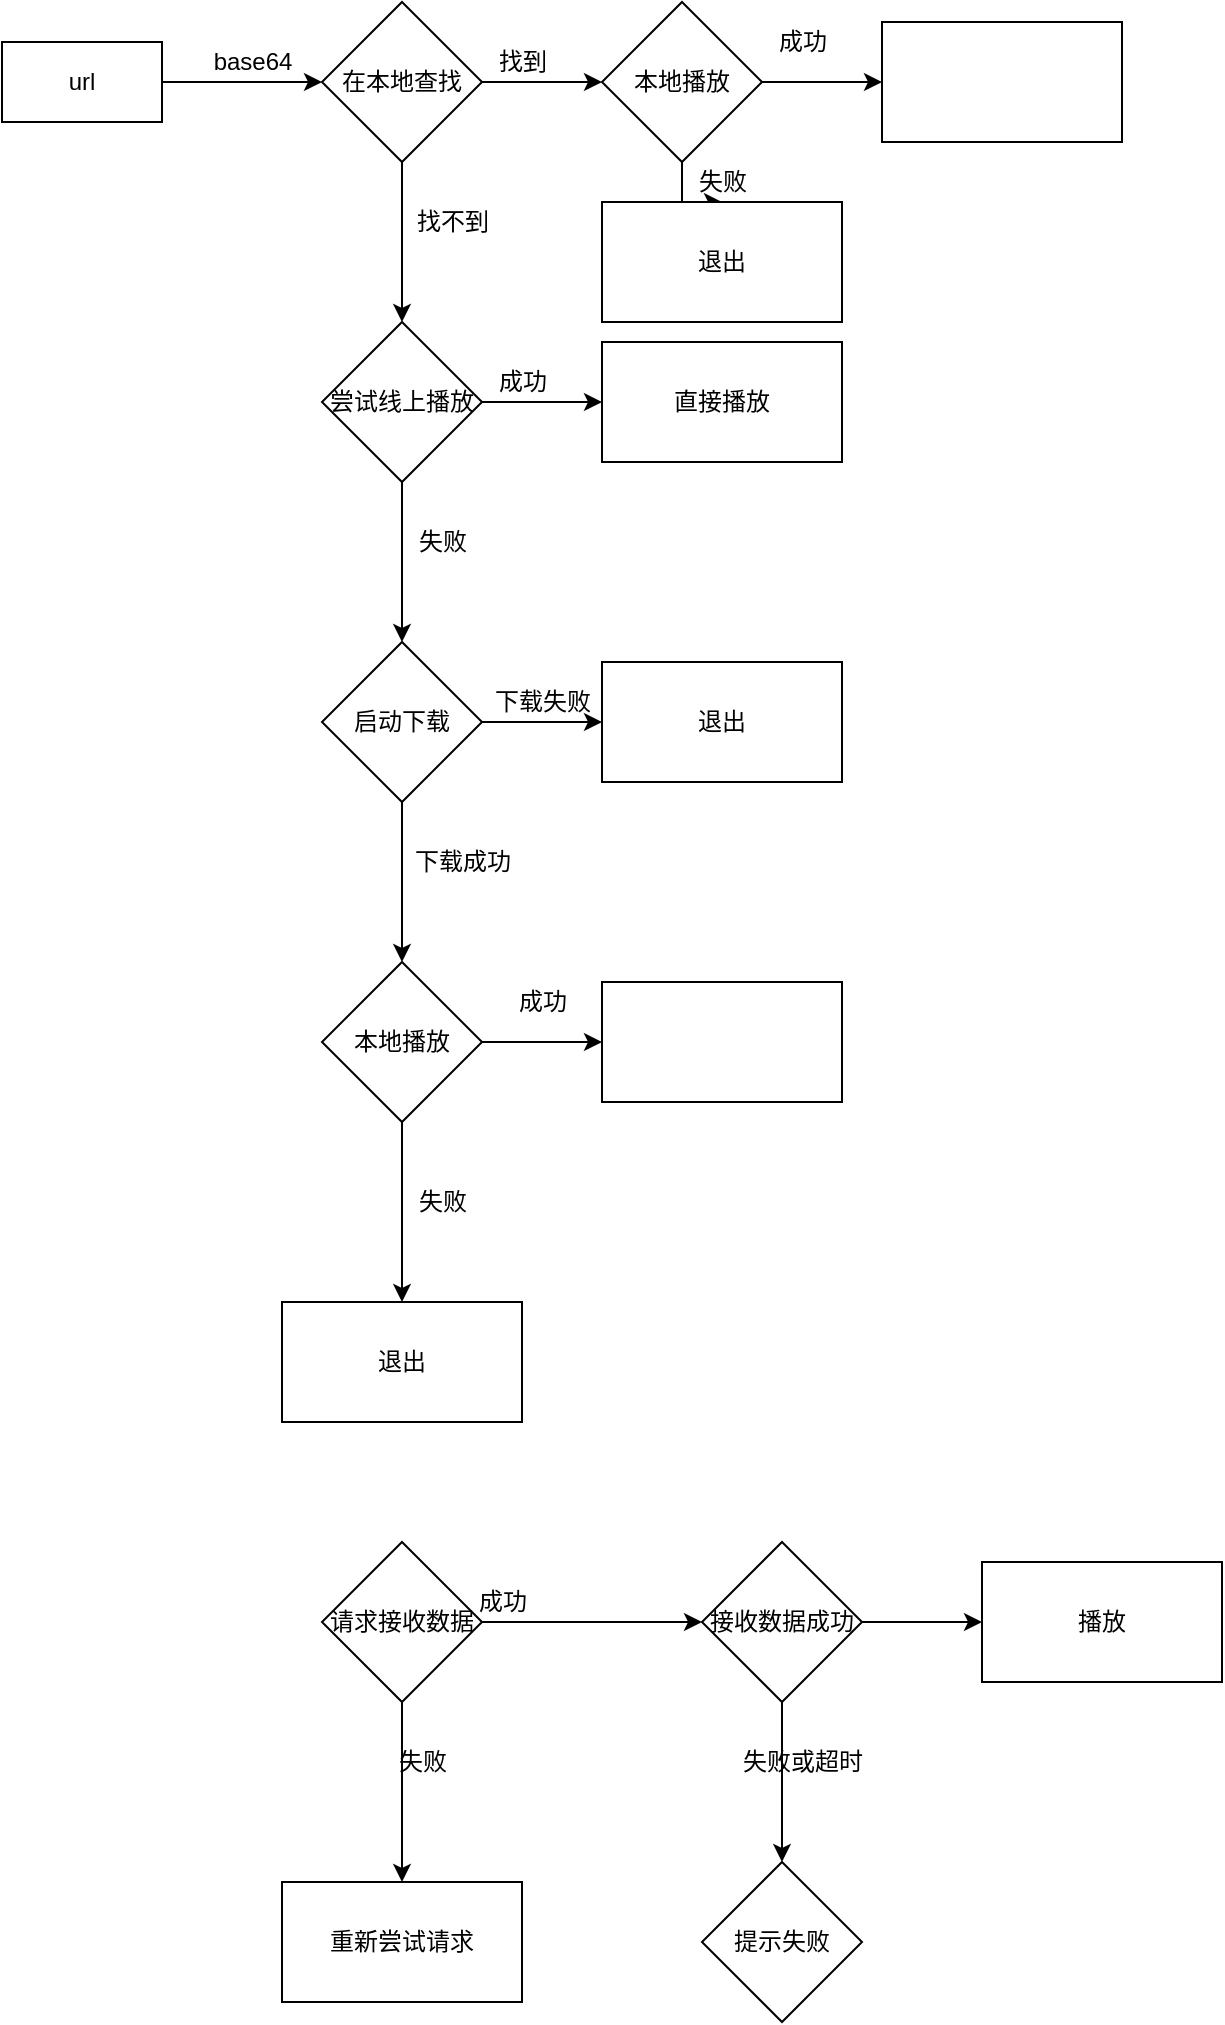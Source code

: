 <mxfile version="15.8.2" type="github"><diagram id="Hf_ru1PVpjwWuXoDaYFy" name="Page-1"><mxGraphModel dx="1422" dy="762" grid="1" gridSize="10" guides="1" tooltips="1" connect="1" arrows="1" fold="1" page="1" pageScale="1" pageWidth="827" pageHeight="1169" math="0" shadow="0"><root><mxCell id="0"/><mxCell id="1" parent="0"/><mxCell id="k0kPynywzXj8t60qcwEE-3" value="" style="edgeStyle=orthogonalEdgeStyle;rounded=0;orthogonalLoop=1;jettySize=auto;html=1;" parent="1" source="k0kPynywzXj8t60qcwEE-1" target="k0kPynywzXj8t60qcwEE-2" edge="1"><mxGeometry relative="1" as="geometry"/></mxCell><mxCell id="k0kPynywzXj8t60qcwEE-1" value="url" style="rounded=0;whiteSpace=wrap;html=1;" parent="1" vertex="1"><mxGeometry x="80" y="240" width="80" height="40" as="geometry"/></mxCell><mxCell id="k0kPynywzXj8t60qcwEE-11" value="" style="edgeStyle=orthogonalEdgeStyle;rounded=0;orthogonalLoop=1;jettySize=auto;html=1;" parent="1" source="k0kPynywzXj8t60qcwEE-2" target="k0kPynywzXj8t60qcwEE-10" edge="1"><mxGeometry relative="1" as="geometry"/></mxCell><mxCell id="k0kPynywzXj8t60qcwEE-34" value="" style="edgeStyle=orthogonalEdgeStyle;rounded=0;orthogonalLoop=1;jettySize=auto;html=1;" parent="1" source="k0kPynywzXj8t60qcwEE-2" target="k0kPynywzXj8t60qcwEE-33" edge="1"><mxGeometry relative="1" as="geometry"/></mxCell><mxCell id="k0kPynywzXj8t60qcwEE-2" value="在本地查找" style="rhombus;whiteSpace=wrap;html=1;rounded=0;" parent="1" vertex="1"><mxGeometry x="240" y="220" width="80" height="80" as="geometry"/></mxCell><mxCell id="k0kPynywzXj8t60qcwEE-8" value="找到" style="text;html=1;align=center;verticalAlign=middle;resizable=0;points=[];autosize=1;strokeColor=none;fillColor=none;" parent="1" vertex="1"><mxGeometry x="320" y="240" width="40" height="20" as="geometry"/></mxCell><mxCell id="k0kPynywzXj8t60qcwEE-9" value="找不到" style="text;html=1;align=center;verticalAlign=middle;resizable=0;points=[];autosize=1;strokeColor=none;fillColor=none;" parent="1" vertex="1"><mxGeometry x="280" y="320" width="50" height="20" as="geometry"/></mxCell><mxCell id="k0kPynywzXj8t60qcwEE-13" value="" style="edgeStyle=orthogonalEdgeStyle;rounded=0;orthogonalLoop=1;jettySize=auto;html=1;" parent="1" source="k0kPynywzXj8t60qcwEE-10" target="k0kPynywzXj8t60qcwEE-12" edge="1"><mxGeometry relative="1" as="geometry"/></mxCell><mxCell id="k0kPynywzXj8t60qcwEE-16" value="" style="edgeStyle=orthogonalEdgeStyle;rounded=0;orthogonalLoop=1;jettySize=auto;html=1;" parent="1" source="k0kPynywzXj8t60qcwEE-10" target="k0kPynywzXj8t60qcwEE-15" edge="1"><mxGeometry relative="1" as="geometry"/></mxCell><mxCell id="k0kPynywzXj8t60qcwEE-10" value="&lt;span&gt;尝试线上播放&lt;/span&gt;" style="rhombus;whiteSpace=wrap;html=1;rounded=0;" parent="1" vertex="1"><mxGeometry x="240" y="380" width="80" height="80" as="geometry"/></mxCell><mxCell id="k0kPynywzXj8t60qcwEE-12" value="直接播放" style="whiteSpace=wrap;html=1;rounded=0;" parent="1" vertex="1"><mxGeometry x="380" y="390" width="120" height="60" as="geometry"/></mxCell><mxCell id="k0kPynywzXj8t60qcwEE-14" value="成功" style="text;html=1;align=center;verticalAlign=middle;resizable=0;points=[];autosize=1;strokeColor=none;fillColor=none;" parent="1" vertex="1"><mxGeometry x="320" y="400" width="40" height="20" as="geometry"/></mxCell><mxCell id="k0kPynywzXj8t60qcwEE-19" value="" style="edgeStyle=orthogonalEdgeStyle;rounded=0;orthogonalLoop=1;jettySize=auto;html=1;" parent="1" source="k0kPynywzXj8t60qcwEE-15" target="k0kPynywzXj8t60qcwEE-18" edge="1"><mxGeometry relative="1" as="geometry"/></mxCell><mxCell id="k0kPynywzXj8t60qcwEE-30" value="" style="edgeStyle=orthogonalEdgeStyle;rounded=0;orthogonalLoop=1;jettySize=auto;html=1;" parent="1" source="k0kPynywzXj8t60qcwEE-15" target="k0kPynywzXj8t60qcwEE-29" edge="1"><mxGeometry relative="1" as="geometry"/></mxCell><mxCell id="k0kPynywzXj8t60qcwEE-15" value="启动下载" style="rhombus;whiteSpace=wrap;html=1;rounded=0;direction=south;" parent="1" vertex="1"><mxGeometry x="240" y="540" width="80" height="80" as="geometry"/></mxCell><mxCell id="k0kPynywzXj8t60qcwEE-17" value="失败" style="text;html=1;align=center;verticalAlign=middle;resizable=0;points=[];autosize=1;strokeColor=none;fillColor=none;" parent="1" vertex="1"><mxGeometry x="280" y="480" width="40" height="20" as="geometry"/></mxCell><mxCell id="k0kPynywzXj8t60qcwEE-21" value="" style="edgeStyle=orthogonalEdgeStyle;rounded=0;orthogonalLoop=1;jettySize=auto;html=1;" parent="1" source="k0kPynywzXj8t60qcwEE-18" target="k0kPynywzXj8t60qcwEE-20" edge="1"><mxGeometry relative="1" as="geometry"/></mxCell><mxCell id="k0kPynywzXj8t60qcwEE-26" value="" style="edgeStyle=orthogonalEdgeStyle;rounded=0;orthogonalLoop=1;jettySize=auto;html=1;" parent="1" source="k0kPynywzXj8t60qcwEE-18" target="k0kPynywzXj8t60qcwEE-25" edge="1"><mxGeometry relative="1" as="geometry"/></mxCell><mxCell id="k0kPynywzXj8t60qcwEE-18" value="本地播放" style="rhombus;whiteSpace=wrap;html=1;rounded=0;" parent="1" vertex="1"><mxGeometry x="240" y="700" width="80" height="80" as="geometry"/></mxCell><mxCell id="k0kPynywzXj8t60qcwEE-20" value="" style="whiteSpace=wrap;html=1;rounded=0;" parent="1" vertex="1"><mxGeometry x="380" y="710" width="120" height="60" as="geometry"/></mxCell><mxCell id="k0kPynywzXj8t60qcwEE-22" value="成功" style="text;html=1;align=center;verticalAlign=middle;resizable=0;points=[];autosize=1;strokeColor=none;fillColor=none;" parent="1" vertex="1"><mxGeometry x="330" y="710" width="40" height="20" as="geometry"/></mxCell><mxCell id="k0kPynywzXj8t60qcwEE-25" value="退出" style="whiteSpace=wrap;html=1;rounded=0;" parent="1" vertex="1"><mxGeometry x="220" y="870" width="120" height="60" as="geometry"/></mxCell><mxCell id="k0kPynywzXj8t60qcwEE-27" value="失败" style="text;html=1;align=center;verticalAlign=middle;resizable=0;points=[];autosize=1;strokeColor=none;fillColor=none;" parent="1" vertex="1"><mxGeometry x="280" y="810" width="40" height="20" as="geometry"/></mxCell><mxCell id="k0kPynywzXj8t60qcwEE-28" value="base64" style="text;html=1;align=center;verticalAlign=middle;resizable=0;points=[];autosize=1;strokeColor=none;fillColor=none;" parent="1" vertex="1"><mxGeometry x="180" y="240" width="50" height="20" as="geometry"/></mxCell><mxCell id="k0kPynywzXj8t60qcwEE-29" value="退出" style="whiteSpace=wrap;html=1;rounded=0;" parent="1" vertex="1"><mxGeometry x="380" y="550" width="120" height="60" as="geometry"/></mxCell><mxCell id="k0kPynywzXj8t60qcwEE-31" value="下载失败" style="text;html=1;align=center;verticalAlign=middle;resizable=0;points=[];autosize=1;strokeColor=none;fillColor=none;" parent="1" vertex="1"><mxGeometry x="320" y="560" width="60" height="20" as="geometry"/></mxCell><mxCell id="k0kPynywzXj8t60qcwEE-32" value="下载成功" style="text;html=1;align=center;verticalAlign=middle;resizable=0;points=[];autosize=1;strokeColor=none;fillColor=none;" parent="1" vertex="1"><mxGeometry x="280" y="640" width="60" height="20" as="geometry"/></mxCell><mxCell id="k0kPynywzXj8t60qcwEE-36" value="" style="edgeStyle=orthogonalEdgeStyle;rounded=0;orthogonalLoop=1;jettySize=auto;html=1;" parent="1" source="k0kPynywzXj8t60qcwEE-33" target="k0kPynywzXj8t60qcwEE-35" edge="1"><mxGeometry relative="1" as="geometry"/></mxCell><mxCell id="k0kPynywzXj8t60qcwEE-43" value="" style="edgeStyle=orthogonalEdgeStyle;rounded=0;orthogonalLoop=1;jettySize=auto;html=1;" parent="1" source="k0kPynywzXj8t60qcwEE-33" target="k0kPynywzXj8t60qcwEE-42" edge="1"><mxGeometry relative="1" as="geometry"/></mxCell><mxCell id="k0kPynywzXj8t60qcwEE-33" value="本地播放" style="rhombus;whiteSpace=wrap;html=1;rounded=0;" parent="1" vertex="1"><mxGeometry x="380" y="220" width="80" height="80" as="geometry"/></mxCell><mxCell id="k0kPynywzXj8t60qcwEE-35" value="" style="whiteSpace=wrap;html=1;rounded=0;" parent="1" vertex="1"><mxGeometry x="520" y="230" width="120" height="60" as="geometry"/></mxCell><mxCell id="k0kPynywzXj8t60qcwEE-37" value="成功" style="text;html=1;align=center;verticalAlign=middle;resizable=0;points=[];autosize=1;strokeColor=none;fillColor=none;" parent="1" vertex="1"><mxGeometry x="460" y="230" width="40" height="20" as="geometry"/></mxCell><mxCell id="k0kPynywzXj8t60qcwEE-42" value="退出" style="whiteSpace=wrap;html=1;rounded=0;" parent="1" vertex="1"><mxGeometry x="380" y="320" width="120" height="60" as="geometry"/></mxCell><mxCell id="k0kPynywzXj8t60qcwEE-44" value="失败" style="text;html=1;align=center;verticalAlign=middle;resizable=0;points=[];autosize=1;strokeColor=none;fillColor=none;" parent="1" vertex="1"><mxGeometry x="420" y="300" width="40" height="20" as="geometry"/></mxCell><mxCell id="wNLUt6yQxKN5bn-Ath1u-7" value="" style="edgeStyle=orthogonalEdgeStyle;rounded=0;orthogonalLoop=1;jettySize=auto;html=1;" parent="1" source="wNLUt6yQxKN5bn-Ath1u-2" target="wNLUt6yQxKN5bn-Ath1u-6" edge="1"><mxGeometry relative="1" as="geometry"/></mxCell><mxCell id="wNLUt6yQxKN5bn-Ath1u-10" value="" style="edgeStyle=orthogonalEdgeStyle;rounded=0;orthogonalLoop=1;jettySize=auto;html=1;" parent="1" source="wNLUt6yQxKN5bn-Ath1u-2" target="wNLUt6yQxKN5bn-Ath1u-9" edge="1"><mxGeometry relative="1" as="geometry"/></mxCell><mxCell id="wNLUt6yQxKN5bn-Ath1u-2" value="请求接收数据" style="rhombus;whiteSpace=wrap;html=1;" parent="1" vertex="1"><mxGeometry x="240" y="990" width="80" height="80" as="geometry"/></mxCell><mxCell id="wNLUt6yQxKN5bn-Ath1u-5" value="成功" style="text;html=1;align=center;verticalAlign=middle;resizable=0;points=[];autosize=1;strokeColor=none;fillColor=none;" parent="1" vertex="1"><mxGeometry x="310" y="1010" width="40" height="20" as="geometry"/></mxCell><mxCell id="wNLUt6yQxKN5bn-Ath1u-6" value="重新尝试请求" style="whiteSpace=wrap;html=1;" parent="1" vertex="1"><mxGeometry x="220" y="1160" width="120" height="60" as="geometry"/></mxCell><mxCell id="wNLUt6yQxKN5bn-Ath1u-8" value="失败" style="text;html=1;align=center;verticalAlign=middle;resizable=0;points=[];autosize=1;strokeColor=none;fillColor=none;" parent="1" vertex="1"><mxGeometry x="270" y="1090" width="40" height="20" as="geometry"/></mxCell><mxCell id="wNLUt6yQxKN5bn-Ath1u-12" value="" style="edgeStyle=orthogonalEdgeStyle;rounded=0;orthogonalLoop=1;jettySize=auto;html=1;" parent="1" source="wNLUt6yQxKN5bn-Ath1u-9" target="wNLUt6yQxKN5bn-Ath1u-11" edge="1"><mxGeometry relative="1" as="geometry"/></mxCell><mxCell id="wNLUt6yQxKN5bn-Ath1u-14" value="" style="edgeStyle=orthogonalEdgeStyle;rounded=0;orthogonalLoop=1;jettySize=auto;html=1;" parent="1" source="wNLUt6yQxKN5bn-Ath1u-9" target="wNLUt6yQxKN5bn-Ath1u-13" edge="1"><mxGeometry relative="1" as="geometry"/></mxCell><mxCell id="wNLUt6yQxKN5bn-Ath1u-9" value="接收数据成功" style="rhombus;whiteSpace=wrap;html=1;" parent="1" vertex="1"><mxGeometry x="430" y="990" width="80" height="80" as="geometry"/></mxCell><mxCell id="wNLUt6yQxKN5bn-Ath1u-11" value="播放" style="whiteSpace=wrap;html=1;" parent="1" vertex="1"><mxGeometry x="570" y="1000" width="120" height="60" as="geometry"/></mxCell><mxCell id="wNLUt6yQxKN5bn-Ath1u-13" value="提示失败" style="rhombus;whiteSpace=wrap;html=1;" parent="1" vertex="1"><mxGeometry x="430" y="1150" width="80" height="80" as="geometry"/></mxCell><mxCell id="wNLUt6yQxKN5bn-Ath1u-15" value="失败或超时" style="text;html=1;align=center;verticalAlign=middle;resizable=0;points=[];autosize=1;strokeColor=none;fillColor=none;" parent="1" vertex="1"><mxGeometry x="440" y="1090" width="80" height="20" as="geometry"/></mxCell></root></mxGraphModel></diagram></mxfile>